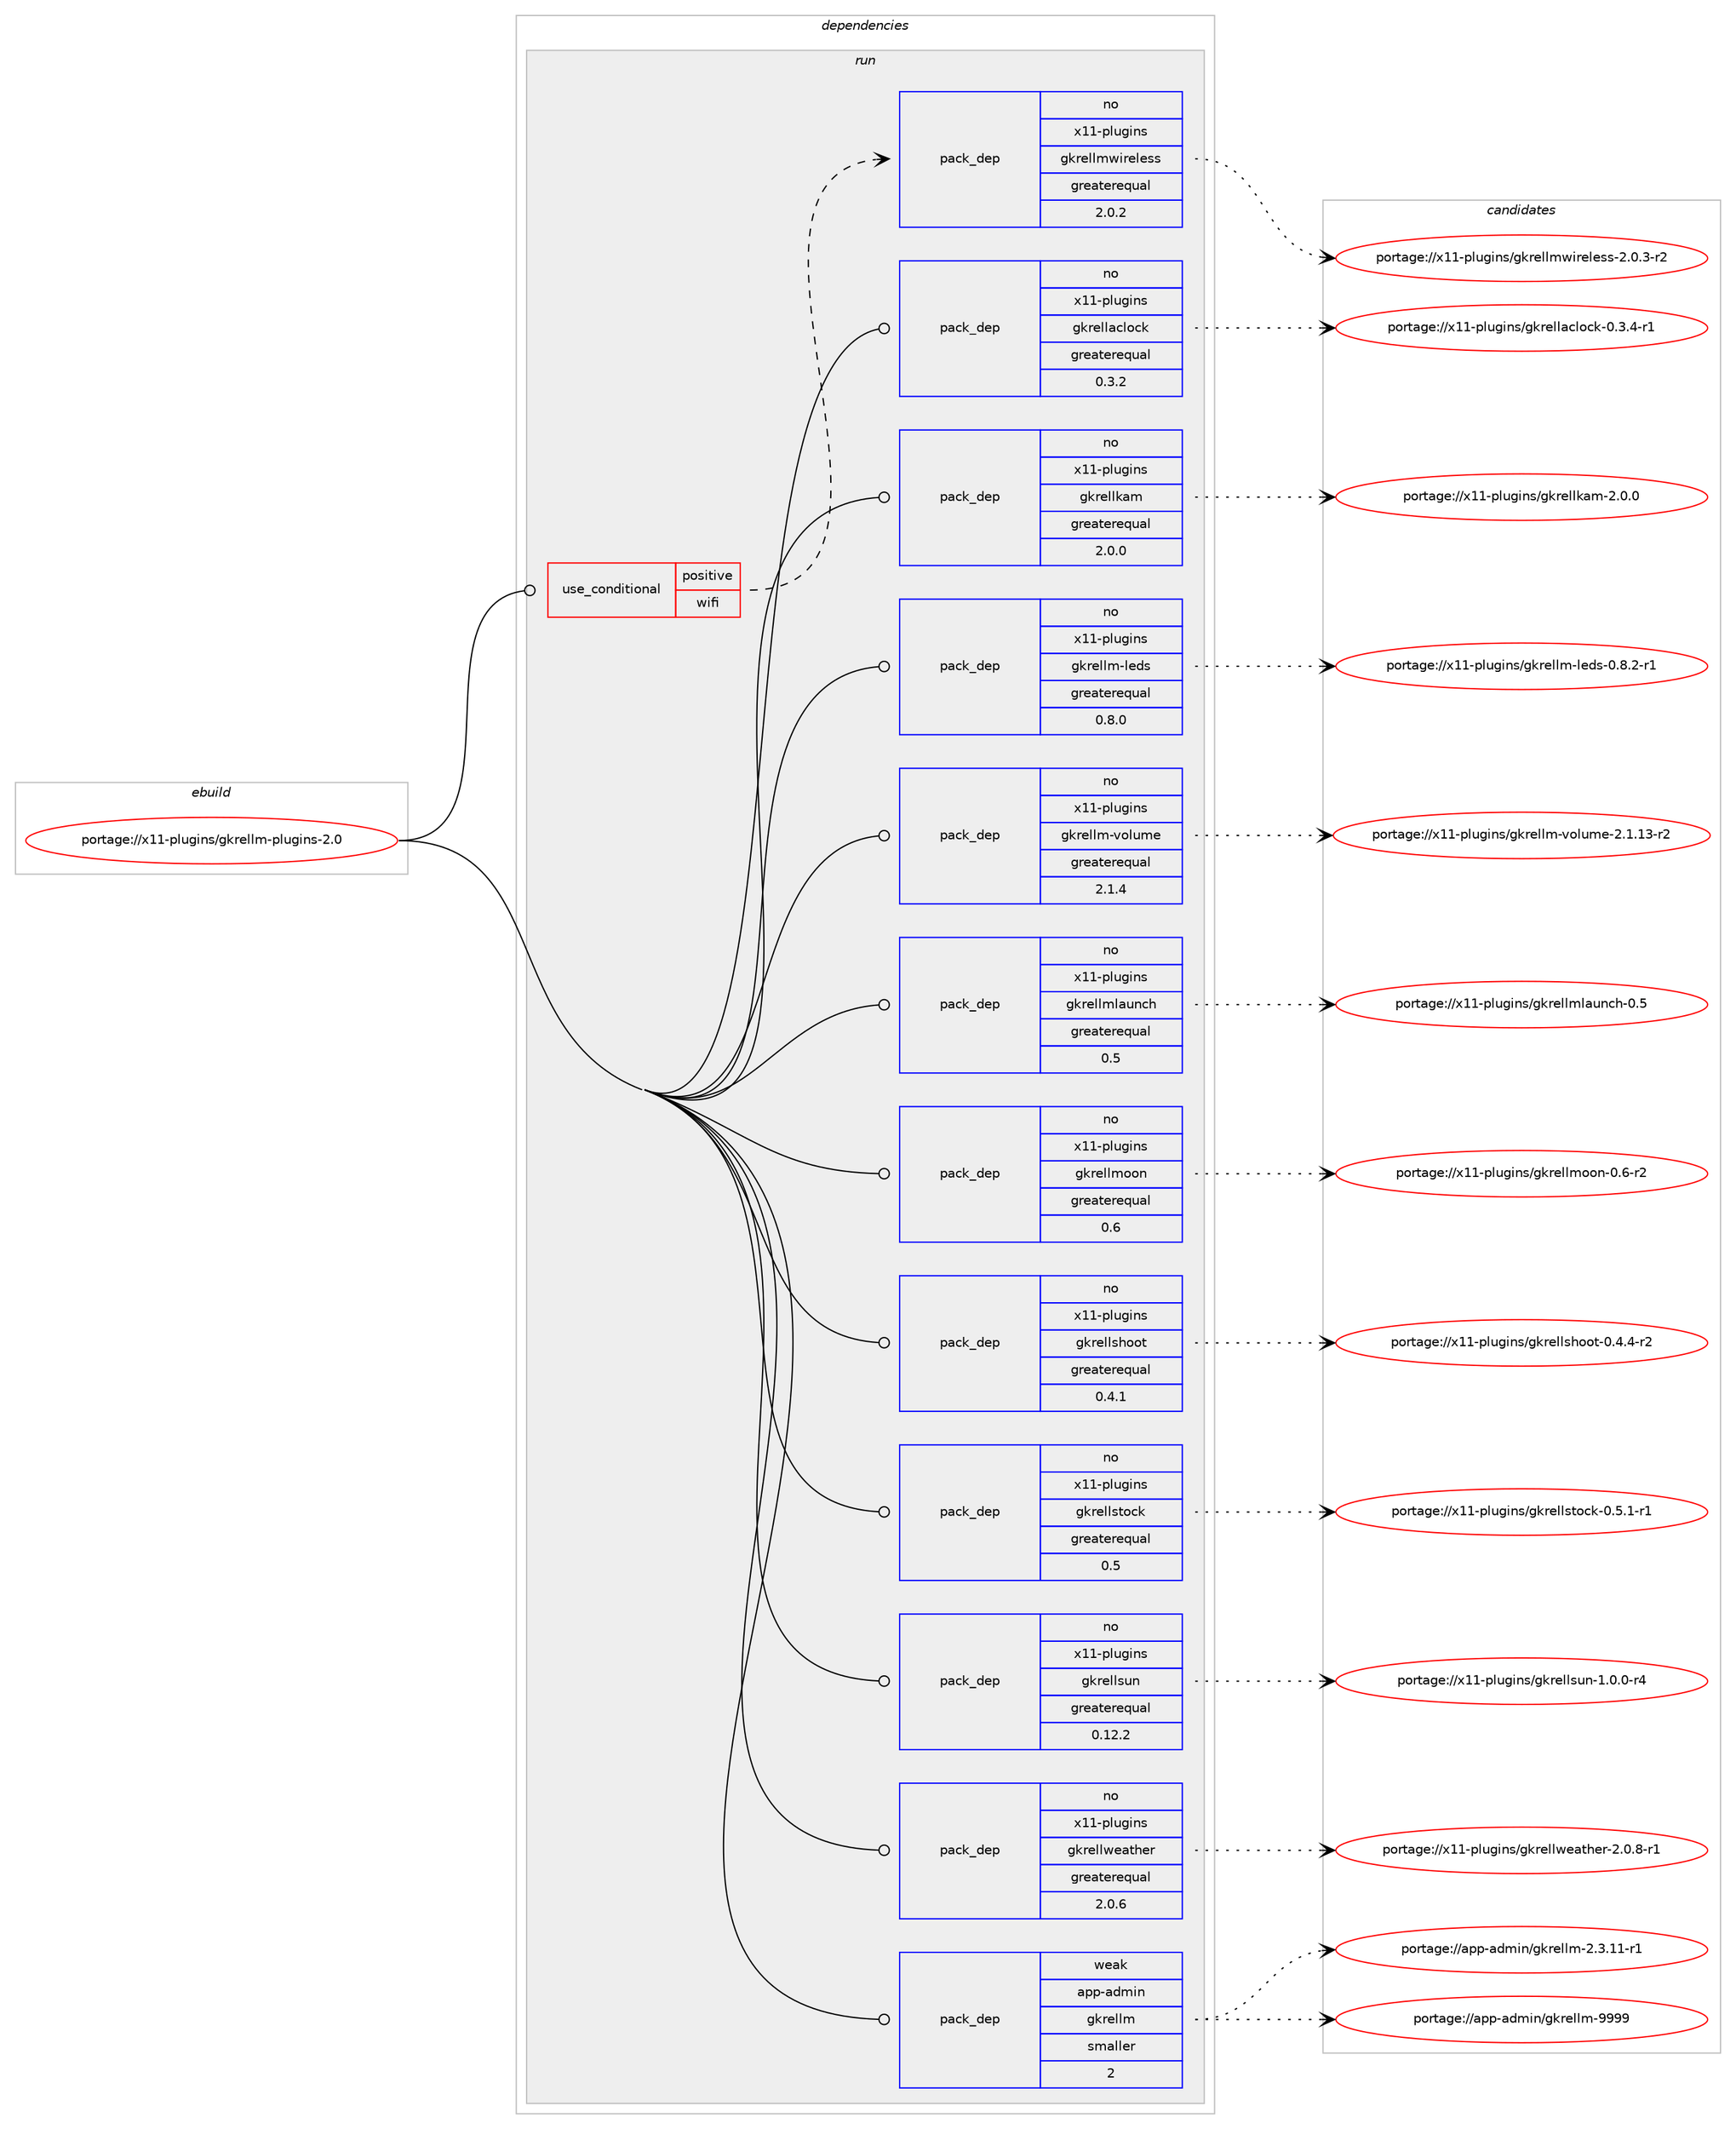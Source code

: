 digraph prolog {

# *************
# Graph options
# *************

newrank=true;
concentrate=true;
compound=true;
graph [rankdir=LR,fontname=Helvetica,fontsize=10,ranksep=1.5];#, ranksep=2.5, nodesep=0.2];
edge  [arrowhead=vee];
node  [fontname=Helvetica,fontsize=10];

# **********
# The ebuild
# **********

subgraph cluster_leftcol {
color=gray;
rank=same;
label=<<i>ebuild</i>>;
id [label="portage://x11-plugins/gkrellm-plugins-2.0", color=red, width=4, href="../x11-plugins/gkrellm-plugins-2.0.svg"];
}

# ****************
# The dependencies
# ****************

subgraph cluster_midcol {
color=gray;
label=<<i>dependencies</i>>;
subgraph cluster_compile {
fillcolor="#eeeeee";
style=filled;
label=<<i>compile</i>>;
}
subgraph cluster_compileandrun {
fillcolor="#eeeeee";
style=filled;
label=<<i>compile and run</i>>;
}
subgraph cluster_run {
fillcolor="#eeeeee";
style=filled;
label=<<i>run</i>>;
subgraph cond345 {
dependency728 [label=<<TABLE BORDER="0" CELLBORDER="1" CELLSPACING="0" CELLPADDING="4"><TR><TD ROWSPAN="3" CELLPADDING="10">use_conditional</TD></TR><TR><TD>positive</TD></TR><TR><TD>wifi</TD></TR></TABLE>>, shape=none, color=red];
subgraph pack369 {
dependency729 [label=<<TABLE BORDER="0" CELLBORDER="1" CELLSPACING="0" CELLPADDING="4" WIDTH="220"><TR><TD ROWSPAN="6" CELLPADDING="30">pack_dep</TD></TR><TR><TD WIDTH="110">no</TD></TR><TR><TD>x11-plugins</TD></TR><TR><TD>gkrellmwireless</TD></TR><TR><TD>greaterequal</TD></TR><TR><TD>2.0.2</TD></TR></TABLE>>, shape=none, color=blue];
}
dependency728:e -> dependency729:w [weight=20,style="dashed",arrowhead="vee"];
}
id:e -> dependency728:w [weight=20,style="solid",arrowhead="odot"];
subgraph pack370 {
dependency730 [label=<<TABLE BORDER="0" CELLBORDER="1" CELLSPACING="0" CELLPADDING="4" WIDTH="220"><TR><TD ROWSPAN="6" CELLPADDING="30">pack_dep</TD></TR><TR><TD WIDTH="110">no</TD></TR><TR><TD>x11-plugins</TD></TR><TR><TD>gkrellaclock</TD></TR><TR><TD>greaterequal</TD></TR><TR><TD>0.3.2</TD></TR></TABLE>>, shape=none, color=blue];
}
id:e -> dependency730:w [weight=20,style="solid",arrowhead="odot"];
subgraph pack371 {
dependency731 [label=<<TABLE BORDER="0" CELLBORDER="1" CELLSPACING="0" CELLPADDING="4" WIDTH="220"><TR><TD ROWSPAN="6" CELLPADDING="30">pack_dep</TD></TR><TR><TD WIDTH="110">no</TD></TR><TR><TD>x11-plugins</TD></TR><TR><TD>gkrellkam</TD></TR><TR><TD>greaterequal</TD></TR><TR><TD>2.0.0</TD></TR></TABLE>>, shape=none, color=blue];
}
id:e -> dependency731:w [weight=20,style="solid",arrowhead="odot"];
# *** BEGIN UNKNOWN DEPENDENCY TYPE (TODO) ***
# id -> package_dependency(portage://x11-plugins/gkrellm-plugins-2.0,run,no,x11-plugins,gkrellm-countdown,none,[,,],[],[])
# *** END UNKNOWN DEPENDENCY TYPE (TODO) ***

subgraph pack372 {
dependency732 [label=<<TABLE BORDER="0" CELLBORDER="1" CELLSPACING="0" CELLPADDING="4" WIDTH="220"><TR><TD ROWSPAN="6" CELLPADDING="30">pack_dep</TD></TR><TR><TD WIDTH="110">no</TD></TR><TR><TD>x11-plugins</TD></TR><TR><TD>gkrellm-leds</TD></TR><TR><TD>greaterequal</TD></TR><TR><TD>0.8.0</TD></TR></TABLE>>, shape=none, color=blue];
}
id:e -> dependency732:w [weight=20,style="solid",arrowhead="odot"];
# *** BEGIN UNKNOWN DEPENDENCY TYPE (TODO) ***
# id -> package_dependency(portage://x11-plugins/gkrellm-plugins-2.0,run,no,x11-plugins,gkrellm-trayicons,none,[,,],[],[])
# *** END UNKNOWN DEPENDENCY TYPE (TODO) ***

subgraph pack373 {
dependency733 [label=<<TABLE BORDER="0" CELLBORDER="1" CELLSPACING="0" CELLPADDING="4" WIDTH="220"><TR><TD ROWSPAN="6" CELLPADDING="30">pack_dep</TD></TR><TR><TD WIDTH="110">no</TD></TR><TR><TD>x11-plugins</TD></TR><TR><TD>gkrellm-volume</TD></TR><TR><TD>greaterequal</TD></TR><TR><TD>2.1.4</TD></TR></TABLE>>, shape=none, color=blue];
}
id:e -> dependency733:w [weight=20,style="solid",arrowhead="odot"];
subgraph pack374 {
dependency734 [label=<<TABLE BORDER="0" CELLBORDER="1" CELLSPACING="0" CELLPADDING="4" WIDTH="220"><TR><TD ROWSPAN="6" CELLPADDING="30">pack_dep</TD></TR><TR><TD WIDTH="110">no</TD></TR><TR><TD>x11-plugins</TD></TR><TR><TD>gkrellmlaunch</TD></TR><TR><TD>greaterequal</TD></TR><TR><TD>0.5</TD></TR></TABLE>>, shape=none, color=blue];
}
id:e -> dependency734:w [weight=20,style="solid",arrowhead="odot"];
subgraph pack375 {
dependency735 [label=<<TABLE BORDER="0" CELLBORDER="1" CELLSPACING="0" CELLPADDING="4" WIDTH="220"><TR><TD ROWSPAN="6" CELLPADDING="30">pack_dep</TD></TR><TR><TD WIDTH="110">no</TD></TR><TR><TD>x11-plugins</TD></TR><TR><TD>gkrellmoon</TD></TR><TR><TD>greaterequal</TD></TR><TR><TD>0.6</TD></TR></TABLE>>, shape=none, color=blue];
}
id:e -> dependency735:w [weight=20,style="solid",arrowhead="odot"];
subgraph pack376 {
dependency736 [label=<<TABLE BORDER="0" CELLBORDER="1" CELLSPACING="0" CELLPADDING="4" WIDTH="220"><TR><TD ROWSPAN="6" CELLPADDING="30">pack_dep</TD></TR><TR><TD WIDTH="110">no</TD></TR><TR><TD>x11-plugins</TD></TR><TR><TD>gkrellshoot</TD></TR><TR><TD>greaterequal</TD></TR><TR><TD>0.4.1</TD></TR></TABLE>>, shape=none, color=blue];
}
id:e -> dependency736:w [weight=20,style="solid",arrowhead="odot"];
subgraph pack377 {
dependency737 [label=<<TABLE BORDER="0" CELLBORDER="1" CELLSPACING="0" CELLPADDING="4" WIDTH="220"><TR><TD ROWSPAN="6" CELLPADDING="30">pack_dep</TD></TR><TR><TD WIDTH="110">no</TD></TR><TR><TD>x11-plugins</TD></TR><TR><TD>gkrellstock</TD></TR><TR><TD>greaterequal</TD></TR><TR><TD>0.5</TD></TR></TABLE>>, shape=none, color=blue];
}
id:e -> dependency737:w [weight=20,style="solid",arrowhead="odot"];
subgraph pack378 {
dependency738 [label=<<TABLE BORDER="0" CELLBORDER="1" CELLSPACING="0" CELLPADDING="4" WIDTH="220"><TR><TD ROWSPAN="6" CELLPADDING="30">pack_dep</TD></TR><TR><TD WIDTH="110">no</TD></TR><TR><TD>x11-plugins</TD></TR><TR><TD>gkrellsun</TD></TR><TR><TD>greaterequal</TD></TR><TR><TD>0.12.2</TD></TR></TABLE>>, shape=none, color=blue];
}
id:e -> dependency738:w [weight=20,style="solid",arrowhead="odot"];
# *** BEGIN UNKNOWN DEPENDENCY TYPE (TODO) ***
# id -> package_dependency(portage://x11-plugins/gkrellm-plugins-2.0,run,no,x11-plugins,gkrelltop,none,[,,],[],[])
# *** END UNKNOWN DEPENDENCY TYPE (TODO) ***

subgraph pack379 {
dependency739 [label=<<TABLE BORDER="0" CELLBORDER="1" CELLSPACING="0" CELLPADDING="4" WIDTH="220"><TR><TD ROWSPAN="6" CELLPADDING="30">pack_dep</TD></TR><TR><TD WIDTH="110">no</TD></TR><TR><TD>x11-plugins</TD></TR><TR><TD>gkrellweather</TD></TR><TR><TD>greaterequal</TD></TR><TR><TD>2.0.6</TD></TR></TABLE>>, shape=none, color=blue];
}
id:e -> dependency739:w [weight=20,style="solid",arrowhead="odot"];
subgraph pack380 {
dependency740 [label=<<TABLE BORDER="0" CELLBORDER="1" CELLSPACING="0" CELLPADDING="4" WIDTH="220"><TR><TD ROWSPAN="6" CELLPADDING="30">pack_dep</TD></TR><TR><TD WIDTH="110">weak</TD></TR><TR><TD>app-admin</TD></TR><TR><TD>gkrellm</TD></TR><TR><TD>smaller</TD></TR><TR><TD>2</TD></TR></TABLE>>, shape=none, color=blue];
}
id:e -> dependency740:w [weight=20,style="solid",arrowhead="odot"];
}
}

# **************
# The candidates
# **************

subgraph cluster_choices {
rank=same;
color=gray;
label=<<i>candidates</i>>;

subgraph choice369 {
color=black;
nodesep=1;
choice120494945112108117103105110115471031071141011081081091191051141011081011151154550464846514511450 [label="portage://x11-plugins/gkrellmwireless-2.0.3-r2", color=red, width=4,href="../x11-plugins/gkrellmwireless-2.0.3-r2.svg"];
dependency729:e -> choice120494945112108117103105110115471031071141011081081091191051141011081011151154550464846514511450:w [style=dotted,weight="100"];
}
subgraph choice370 {
color=black;
nodesep=1;
choice120494945112108117103105110115471031071141011081089799108111991074548465146524511449 [label="portage://x11-plugins/gkrellaclock-0.3.4-r1", color=red, width=4,href="../x11-plugins/gkrellaclock-0.3.4-r1.svg"];
dependency730:e -> choice120494945112108117103105110115471031071141011081089799108111991074548465146524511449:w [style=dotted,weight="100"];
}
subgraph choice371 {
color=black;
nodesep=1;
choice1204949451121081171031051101154710310711410110810810797109455046484648 [label="portage://x11-plugins/gkrellkam-2.0.0", color=red, width=4,href="../x11-plugins/gkrellkam-2.0.0.svg"];
dependency731:e -> choice1204949451121081171031051101154710310711410110810810797109455046484648:w [style=dotted,weight="100"];
}
subgraph choice372 {
color=black;
nodesep=1;
choice12049494511210811710310511011547103107114101108108109451081011001154548465646504511449 [label="portage://x11-plugins/gkrellm-leds-0.8.2-r1", color=red, width=4,href="../x11-plugins/gkrellm-leds-0.8.2-r1.svg"];
dependency732:e -> choice12049494511210811710310511011547103107114101108108109451081011001154548465646504511449:w [style=dotted,weight="100"];
}
subgraph choice373 {
color=black;
nodesep=1;
choice1204949451121081171031051101154710310711410110810810945118111108117109101455046494649514511450 [label="portage://x11-plugins/gkrellm-volume-2.1.13-r2", color=red, width=4,href="../x11-plugins/gkrellm-volume-2.1.13-r2.svg"];
dependency733:e -> choice1204949451121081171031051101154710310711410110810810945118111108117109101455046494649514511450:w [style=dotted,weight="100"];
}
subgraph choice374 {
color=black;
nodesep=1;
choice12049494511210811710310511011547103107114101108108109108971171109910445484653 [label="portage://x11-plugins/gkrellmlaunch-0.5", color=red, width=4,href="../x11-plugins/gkrellmlaunch-0.5.svg"];
dependency734:e -> choice12049494511210811710310511011547103107114101108108109108971171109910445484653:w [style=dotted,weight="100"];
}
subgraph choice375 {
color=black;
nodesep=1;
choice12049494511210811710310511011547103107114101108108109111111110454846544511450 [label="portage://x11-plugins/gkrellmoon-0.6-r2", color=red, width=4,href="../x11-plugins/gkrellmoon-0.6-r2.svg"];
dependency735:e -> choice12049494511210811710310511011547103107114101108108109111111110454846544511450:w [style=dotted,weight="100"];
}
subgraph choice376 {
color=black;
nodesep=1;
choice120494945112108117103105110115471031071141011081081151041111111164548465246524511450 [label="portage://x11-plugins/gkrellshoot-0.4.4-r2", color=red, width=4,href="../x11-plugins/gkrellshoot-0.4.4-r2.svg"];
dependency736:e -> choice120494945112108117103105110115471031071141011081081151041111111164548465246524511450:w [style=dotted,weight="100"];
}
subgraph choice377 {
color=black;
nodesep=1;
choice12049494511210811710310511011547103107114101108108115116111991074548465346494511449 [label="portage://x11-plugins/gkrellstock-0.5.1-r1", color=red, width=4,href="../x11-plugins/gkrellstock-0.5.1-r1.svg"];
dependency737:e -> choice12049494511210811710310511011547103107114101108108115116111991074548465346494511449:w [style=dotted,weight="100"];
}
subgraph choice378 {
color=black;
nodesep=1;
choice120494945112108117103105110115471031071141011081081151171104549464846484511452 [label="portage://x11-plugins/gkrellsun-1.0.0-r4", color=red, width=4,href="../x11-plugins/gkrellsun-1.0.0-r4.svg"];
dependency738:e -> choice120494945112108117103105110115471031071141011081081151171104549464846484511452:w [style=dotted,weight="100"];
}
subgraph choice379 {
color=black;
nodesep=1;
choice12049494511210811710310511011547103107114101108108119101971161041011144550464846564511449 [label="portage://x11-plugins/gkrellweather-2.0.8-r1", color=red, width=4,href="../x11-plugins/gkrellweather-2.0.8-r1.svg"];
dependency739:e -> choice12049494511210811710310511011547103107114101108108119101971161041011144550464846564511449:w [style=dotted,weight="100"];
}
subgraph choice380 {
color=black;
nodesep=1;
choice97112112459710010910511047103107114101108108109455046514649494511449 [label="portage://app-admin/gkrellm-2.3.11-r1", color=red, width=4,href="../app-admin/gkrellm-2.3.11-r1.svg"];
choice971121124597100109105110471031071141011081081094557575757 [label="portage://app-admin/gkrellm-9999", color=red, width=4,href="../app-admin/gkrellm-9999.svg"];
dependency740:e -> choice97112112459710010910511047103107114101108108109455046514649494511449:w [style=dotted,weight="100"];
dependency740:e -> choice971121124597100109105110471031071141011081081094557575757:w [style=dotted,weight="100"];
}
}

}
